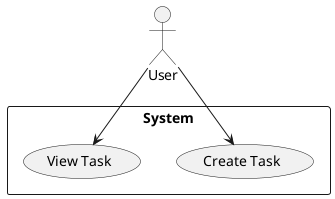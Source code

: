 @startuml
actor User
rectangle System {
  usecase "Create Task" as UC1
  usecase "View Task"   as UC2
}
User --> UC1
User --> UC2
@enduml
